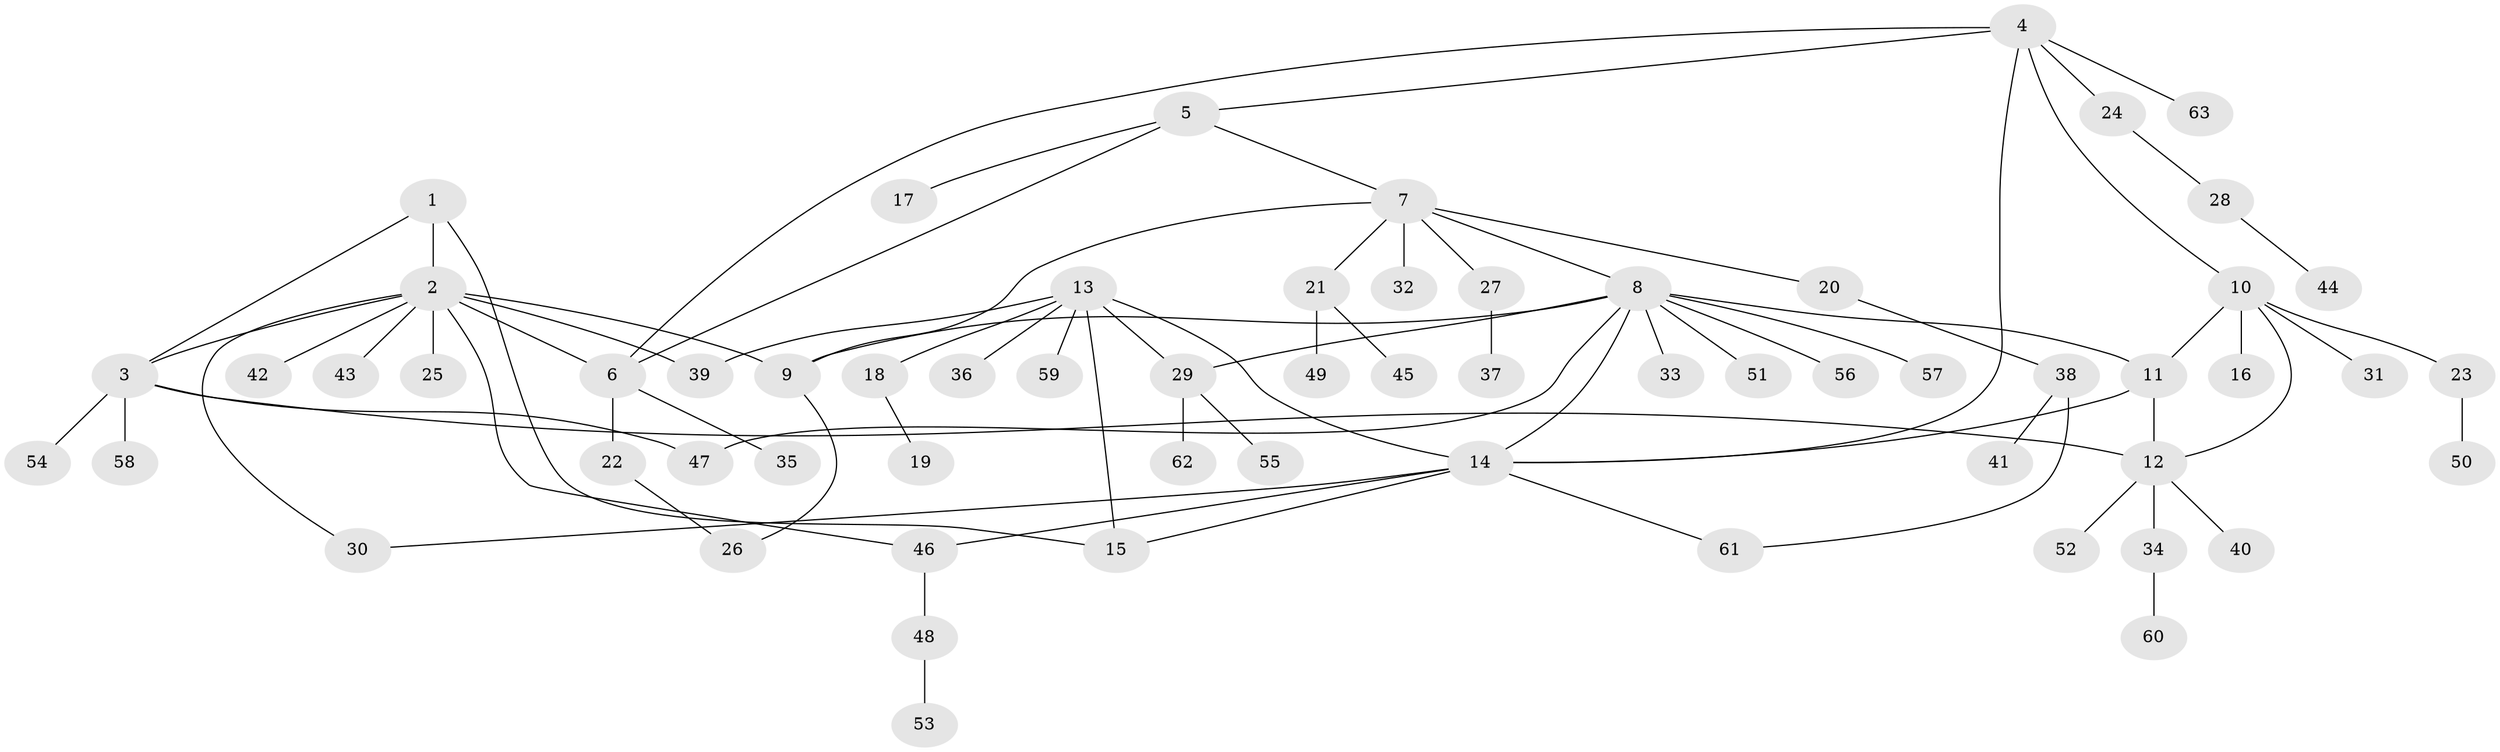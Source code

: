 // Generated by graph-tools (version 1.1) at 2025/50/03/09/25 03:50:39]
// undirected, 63 vertices, 80 edges
graph export_dot {
graph [start="1"]
  node [color=gray90,style=filled];
  1;
  2;
  3;
  4;
  5;
  6;
  7;
  8;
  9;
  10;
  11;
  12;
  13;
  14;
  15;
  16;
  17;
  18;
  19;
  20;
  21;
  22;
  23;
  24;
  25;
  26;
  27;
  28;
  29;
  30;
  31;
  32;
  33;
  34;
  35;
  36;
  37;
  38;
  39;
  40;
  41;
  42;
  43;
  44;
  45;
  46;
  47;
  48;
  49;
  50;
  51;
  52;
  53;
  54;
  55;
  56;
  57;
  58;
  59;
  60;
  61;
  62;
  63;
  1 -- 2;
  1 -- 3;
  1 -- 15;
  2 -- 3;
  2 -- 6;
  2 -- 9;
  2 -- 25;
  2 -- 30;
  2 -- 39;
  2 -- 42;
  2 -- 43;
  2 -- 46;
  3 -- 12;
  3 -- 47;
  3 -- 54;
  3 -- 58;
  4 -- 5;
  4 -- 6;
  4 -- 10;
  4 -- 14;
  4 -- 24;
  4 -- 63;
  5 -- 6;
  5 -- 7;
  5 -- 17;
  6 -- 22;
  6 -- 35;
  7 -- 8;
  7 -- 9;
  7 -- 20;
  7 -- 21;
  7 -- 27;
  7 -- 32;
  8 -- 9;
  8 -- 11;
  8 -- 14;
  8 -- 29;
  8 -- 33;
  8 -- 47;
  8 -- 51;
  8 -- 56;
  8 -- 57;
  9 -- 26;
  10 -- 11;
  10 -- 12;
  10 -- 16;
  10 -- 23;
  10 -- 31;
  11 -- 12;
  11 -- 14;
  12 -- 34;
  12 -- 40;
  12 -- 52;
  13 -- 14;
  13 -- 15;
  13 -- 18;
  13 -- 29;
  13 -- 36;
  13 -- 39;
  13 -- 59;
  14 -- 15;
  14 -- 30;
  14 -- 46;
  14 -- 61;
  18 -- 19;
  20 -- 38;
  21 -- 45;
  21 -- 49;
  22 -- 26;
  23 -- 50;
  24 -- 28;
  27 -- 37;
  28 -- 44;
  29 -- 55;
  29 -- 62;
  34 -- 60;
  38 -- 41;
  38 -- 61;
  46 -- 48;
  48 -- 53;
}
